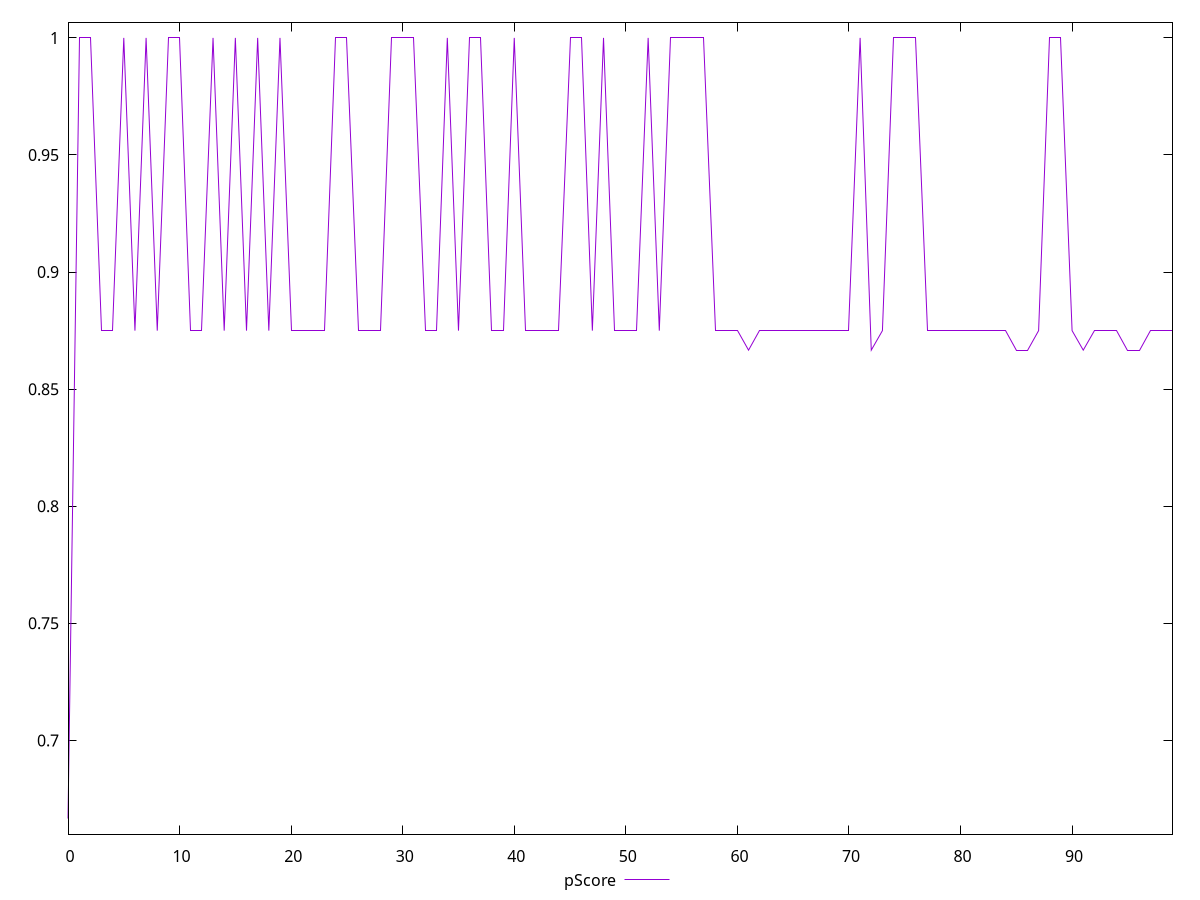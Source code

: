reset

$pScore <<EOF
0 0.6666666666666666
1 1
2 1
3 0.875
4 0.875
5 1
6 0.875
7 1
8 0.875
9 1
10 1
11 0.875
12 0.875
13 1
14 0.875
15 1
16 0.875
17 1
18 0.875
19 1
20 0.875
21 0.875
22 0.875
23 0.875
24 1
25 1
26 0.875
27 0.875
28 0.875
29 1
30 1
31 1
32 0.875
33 0.875
34 1
35 0.875
36 1
37 1
38 0.875
39 0.875
40 1
41 0.875
42 0.875
43 0.875
44 0.875
45 1
46 1
47 0.875
48 1
49 0.875
50 0.875
51 0.875
52 1
53 0.875
54 1
55 1
56 1
57 1
58 0.875
59 0.875
60 0.875
61 0.8666666666666667
62 0.875
63 0.875
64 0.875
65 0.875
66 0.875
67 0.875
68 0.875
69 0.875
70 0.875
71 1
72 0.8666666666666667
73 0.875
74 1
75 1
76 1
77 0.875
78 0.875
79 0.875
80 0.875
81 0.875
82 0.875
83 0.875
84 0.875
85 0.8666666666666667
86 0.8666666666666667
87 0.875
88 1
89 1
90 0.875
91 0.8666666666666667
92 0.875
93 0.875
94 0.875
95 0.8666666666666667
96 0.8666666666666667
97 0.875
98 0.875
99 0.875
EOF

set key outside below
set xrange [0:99]
set yrange [0.6599999999999999:1.0066666666666666]
set trange [0.6599999999999999:1.0066666666666666]
set terminal svg size 640, 500 enhanced background rgb 'white'
set output "report_00018_2021-02-10T15-25-16.877Z/uses-http2/samples/pages+cached+noadtech/pScore/values.svg"

plot $pScore title "pScore" with line

reset
